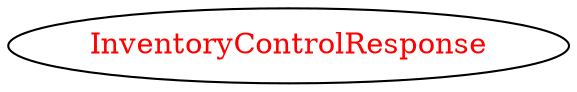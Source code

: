 digraph dependencyGraph {
 concentrate=true;
 ranksep="2.0";
 rankdir="LR"; 
 splines="ortho";
"InventoryControlResponse" [fontcolor="red"];
}